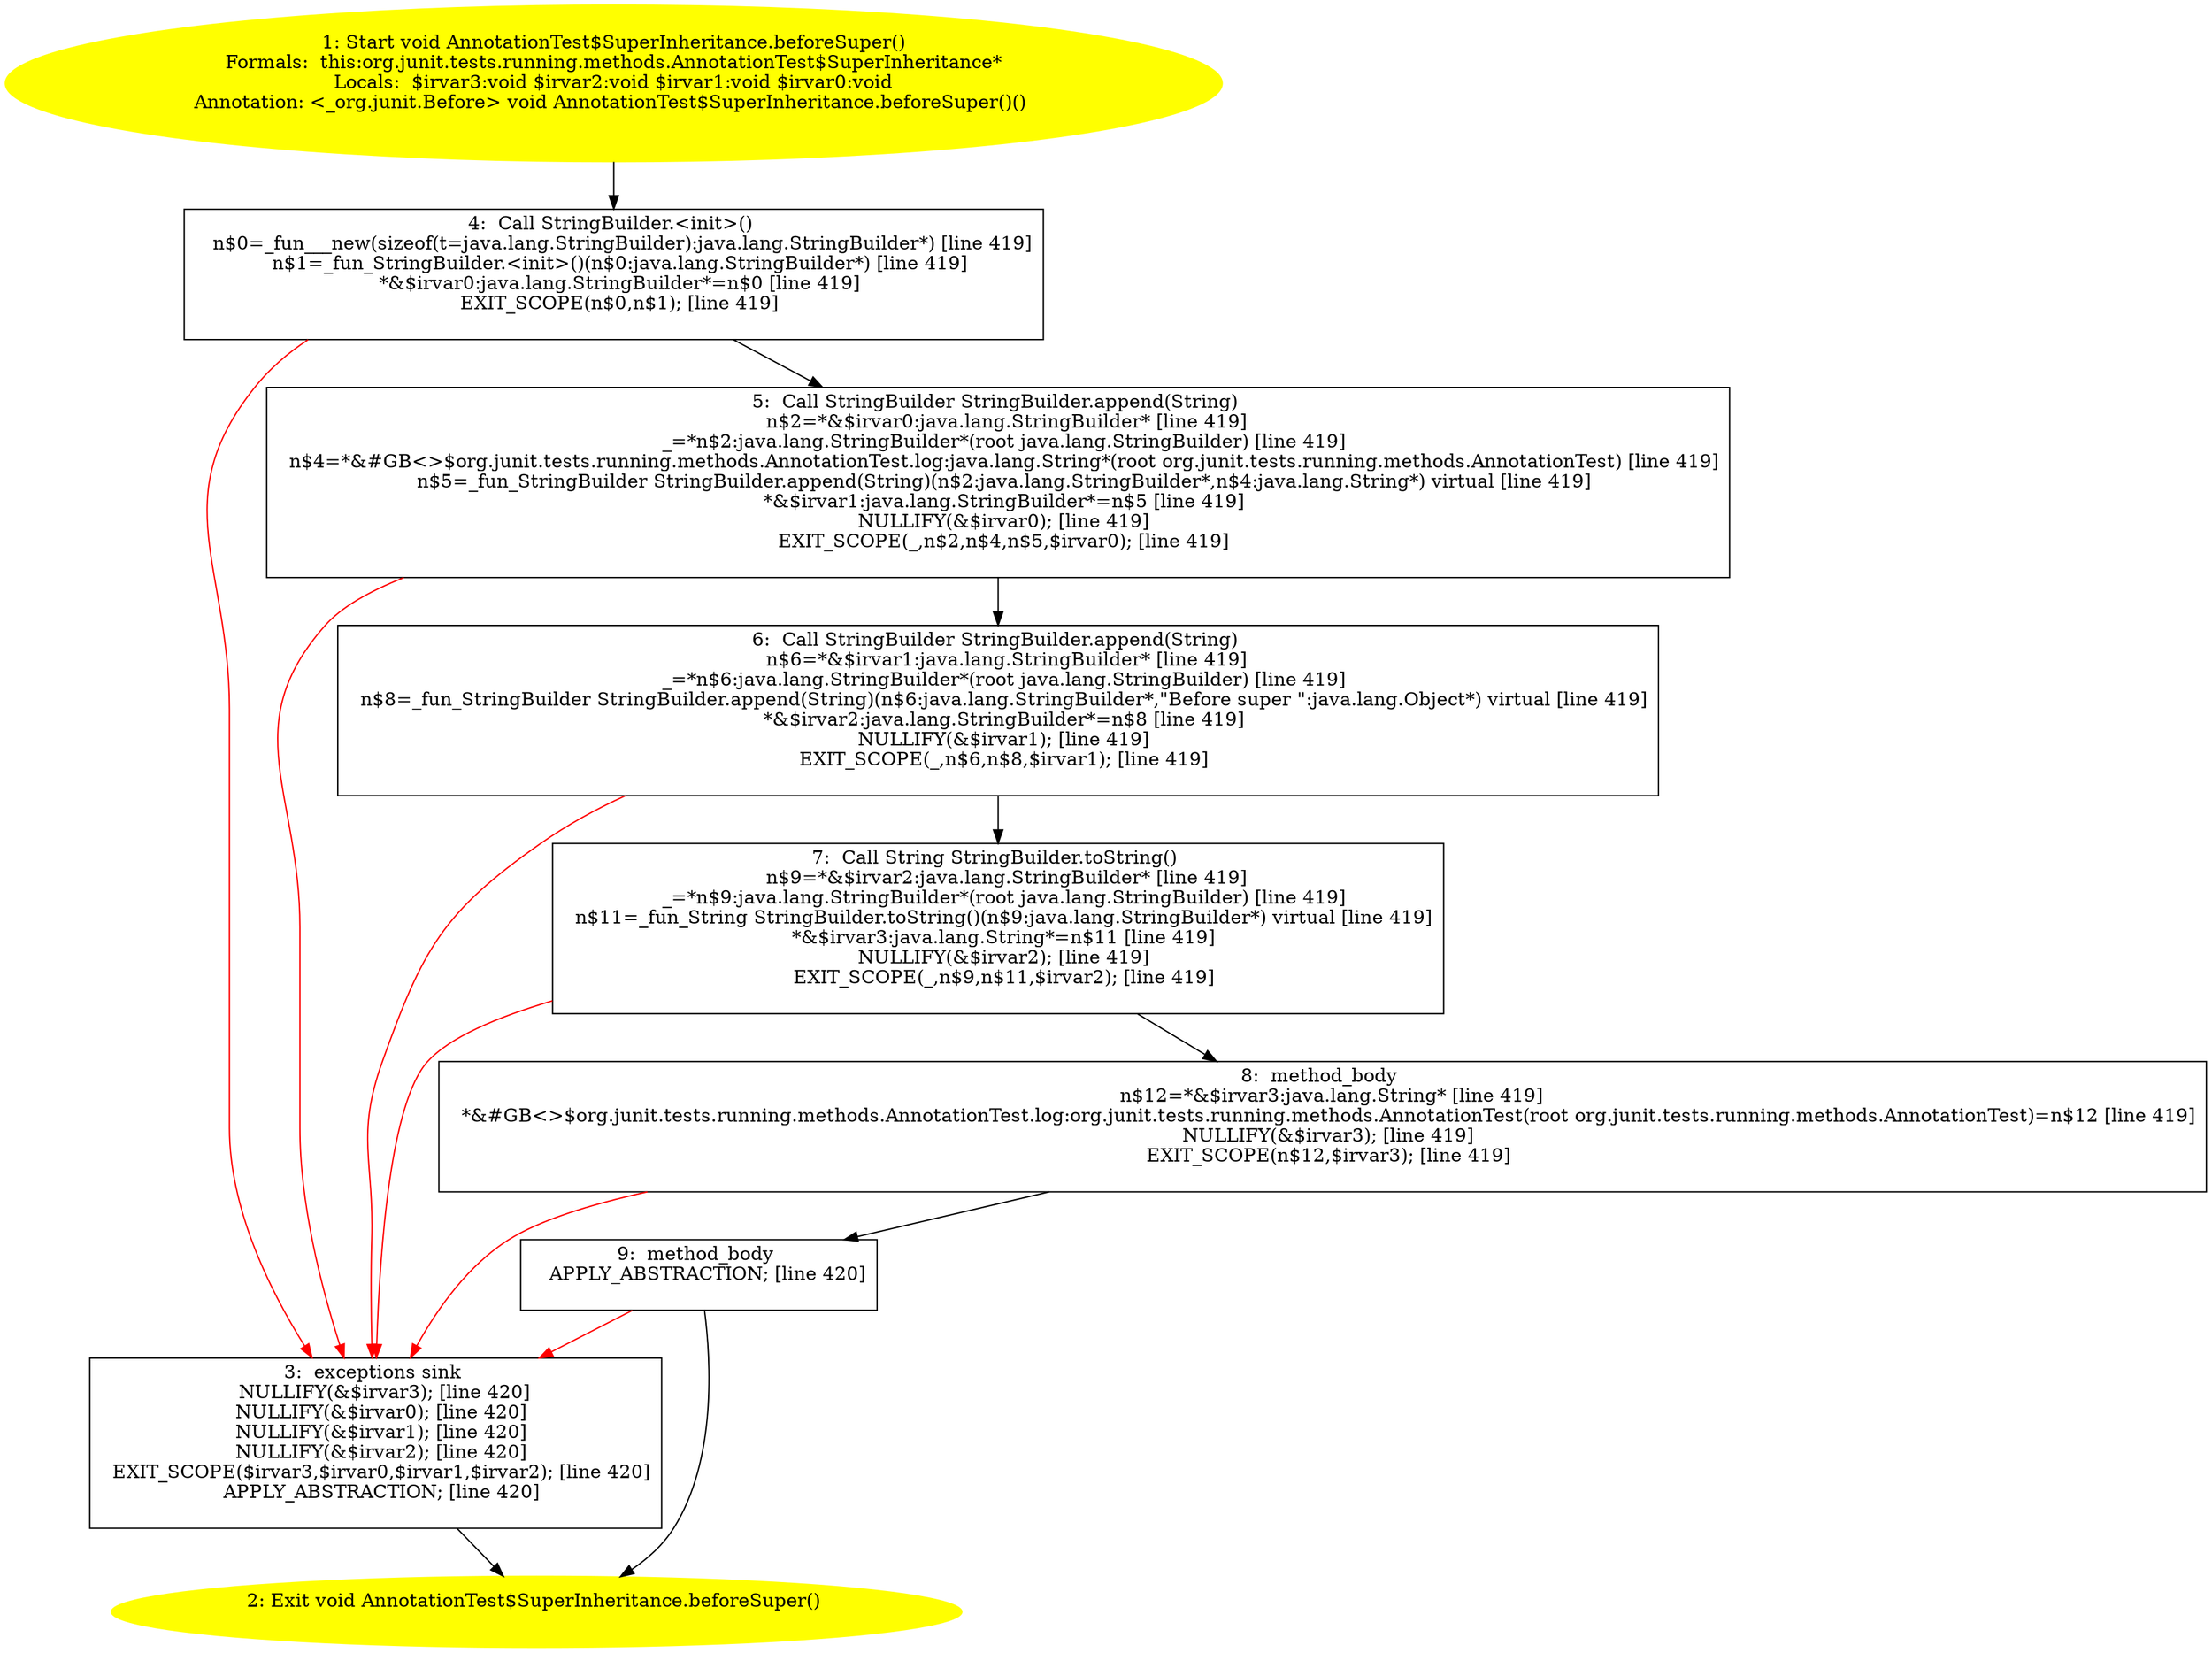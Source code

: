 /* @generated */
digraph cfg {
"org.junit.tests.running.methods.AnnotationTest$SuperInheritance.beforeSuper():void.dd443607a0f3ab36efe364cc1c4a3f04_1" [label="1: Start void AnnotationTest$SuperInheritance.beforeSuper()\nFormals:  this:org.junit.tests.running.methods.AnnotationTest$SuperInheritance*\nLocals:  $irvar3:void $irvar2:void $irvar1:void $irvar0:void\nAnnotation: <_org.junit.Before> void AnnotationTest$SuperInheritance.beforeSuper()() \n  " color=yellow style=filled]
	

	 "org.junit.tests.running.methods.AnnotationTest$SuperInheritance.beforeSuper():void.dd443607a0f3ab36efe364cc1c4a3f04_1" -> "org.junit.tests.running.methods.AnnotationTest$SuperInheritance.beforeSuper():void.dd443607a0f3ab36efe364cc1c4a3f04_4" ;
"org.junit.tests.running.methods.AnnotationTest$SuperInheritance.beforeSuper():void.dd443607a0f3ab36efe364cc1c4a3f04_2" [label="2: Exit void AnnotationTest$SuperInheritance.beforeSuper() \n  " color=yellow style=filled]
	

"org.junit.tests.running.methods.AnnotationTest$SuperInheritance.beforeSuper():void.dd443607a0f3ab36efe364cc1c4a3f04_3" [label="3:  exceptions sink \n   NULLIFY(&$irvar3); [line 420]\n  NULLIFY(&$irvar0); [line 420]\n  NULLIFY(&$irvar1); [line 420]\n  NULLIFY(&$irvar2); [line 420]\n  EXIT_SCOPE($irvar3,$irvar0,$irvar1,$irvar2); [line 420]\n  APPLY_ABSTRACTION; [line 420]\n " shape="box"]
	

	 "org.junit.tests.running.methods.AnnotationTest$SuperInheritance.beforeSuper():void.dd443607a0f3ab36efe364cc1c4a3f04_3" -> "org.junit.tests.running.methods.AnnotationTest$SuperInheritance.beforeSuper():void.dd443607a0f3ab36efe364cc1c4a3f04_2" ;
"org.junit.tests.running.methods.AnnotationTest$SuperInheritance.beforeSuper():void.dd443607a0f3ab36efe364cc1c4a3f04_4" [label="4:  Call StringBuilder.<init>() \n   n$0=_fun___new(sizeof(t=java.lang.StringBuilder):java.lang.StringBuilder*) [line 419]\n  n$1=_fun_StringBuilder.<init>()(n$0:java.lang.StringBuilder*) [line 419]\n  *&$irvar0:java.lang.StringBuilder*=n$0 [line 419]\n  EXIT_SCOPE(n$0,n$1); [line 419]\n " shape="box"]
	

	 "org.junit.tests.running.methods.AnnotationTest$SuperInheritance.beforeSuper():void.dd443607a0f3ab36efe364cc1c4a3f04_4" -> "org.junit.tests.running.methods.AnnotationTest$SuperInheritance.beforeSuper():void.dd443607a0f3ab36efe364cc1c4a3f04_5" ;
	 "org.junit.tests.running.methods.AnnotationTest$SuperInheritance.beforeSuper():void.dd443607a0f3ab36efe364cc1c4a3f04_4" -> "org.junit.tests.running.methods.AnnotationTest$SuperInheritance.beforeSuper():void.dd443607a0f3ab36efe364cc1c4a3f04_3" [color="red" ];
"org.junit.tests.running.methods.AnnotationTest$SuperInheritance.beforeSuper():void.dd443607a0f3ab36efe364cc1c4a3f04_5" [label="5:  Call StringBuilder StringBuilder.append(String) \n   n$2=*&$irvar0:java.lang.StringBuilder* [line 419]\n  _=*n$2:java.lang.StringBuilder*(root java.lang.StringBuilder) [line 419]\n  n$4=*&#GB<>$org.junit.tests.running.methods.AnnotationTest.log:java.lang.String*(root org.junit.tests.running.methods.AnnotationTest) [line 419]\n  n$5=_fun_StringBuilder StringBuilder.append(String)(n$2:java.lang.StringBuilder*,n$4:java.lang.String*) virtual [line 419]\n  *&$irvar1:java.lang.StringBuilder*=n$5 [line 419]\n  NULLIFY(&$irvar0); [line 419]\n  EXIT_SCOPE(_,n$2,n$4,n$5,$irvar0); [line 419]\n " shape="box"]
	

	 "org.junit.tests.running.methods.AnnotationTest$SuperInheritance.beforeSuper():void.dd443607a0f3ab36efe364cc1c4a3f04_5" -> "org.junit.tests.running.methods.AnnotationTest$SuperInheritance.beforeSuper():void.dd443607a0f3ab36efe364cc1c4a3f04_6" ;
	 "org.junit.tests.running.methods.AnnotationTest$SuperInheritance.beforeSuper():void.dd443607a0f3ab36efe364cc1c4a3f04_5" -> "org.junit.tests.running.methods.AnnotationTest$SuperInheritance.beforeSuper():void.dd443607a0f3ab36efe364cc1c4a3f04_3" [color="red" ];
"org.junit.tests.running.methods.AnnotationTest$SuperInheritance.beforeSuper():void.dd443607a0f3ab36efe364cc1c4a3f04_6" [label="6:  Call StringBuilder StringBuilder.append(String) \n   n$6=*&$irvar1:java.lang.StringBuilder* [line 419]\n  _=*n$6:java.lang.StringBuilder*(root java.lang.StringBuilder) [line 419]\n  n$8=_fun_StringBuilder StringBuilder.append(String)(n$6:java.lang.StringBuilder*,\"Before super \":java.lang.Object*) virtual [line 419]\n  *&$irvar2:java.lang.StringBuilder*=n$8 [line 419]\n  NULLIFY(&$irvar1); [line 419]\n  EXIT_SCOPE(_,n$6,n$8,$irvar1); [line 419]\n " shape="box"]
	

	 "org.junit.tests.running.methods.AnnotationTest$SuperInheritance.beforeSuper():void.dd443607a0f3ab36efe364cc1c4a3f04_6" -> "org.junit.tests.running.methods.AnnotationTest$SuperInheritance.beforeSuper():void.dd443607a0f3ab36efe364cc1c4a3f04_7" ;
	 "org.junit.tests.running.methods.AnnotationTest$SuperInheritance.beforeSuper():void.dd443607a0f3ab36efe364cc1c4a3f04_6" -> "org.junit.tests.running.methods.AnnotationTest$SuperInheritance.beforeSuper():void.dd443607a0f3ab36efe364cc1c4a3f04_3" [color="red" ];
"org.junit.tests.running.methods.AnnotationTest$SuperInheritance.beforeSuper():void.dd443607a0f3ab36efe364cc1c4a3f04_7" [label="7:  Call String StringBuilder.toString() \n   n$9=*&$irvar2:java.lang.StringBuilder* [line 419]\n  _=*n$9:java.lang.StringBuilder*(root java.lang.StringBuilder) [line 419]\n  n$11=_fun_String StringBuilder.toString()(n$9:java.lang.StringBuilder*) virtual [line 419]\n  *&$irvar3:java.lang.String*=n$11 [line 419]\n  NULLIFY(&$irvar2); [line 419]\n  EXIT_SCOPE(_,n$9,n$11,$irvar2); [line 419]\n " shape="box"]
	

	 "org.junit.tests.running.methods.AnnotationTest$SuperInheritance.beforeSuper():void.dd443607a0f3ab36efe364cc1c4a3f04_7" -> "org.junit.tests.running.methods.AnnotationTest$SuperInheritance.beforeSuper():void.dd443607a0f3ab36efe364cc1c4a3f04_8" ;
	 "org.junit.tests.running.methods.AnnotationTest$SuperInheritance.beforeSuper():void.dd443607a0f3ab36efe364cc1c4a3f04_7" -> "org.junit.tests.running.methods.AnnotationTest$SuperInheritance.beforeSuper():void.dd443607a0f3ab36efe364cc1c4a3f04_3" [color="red" ];
"org.junit.tests.running.methods.AnnotationTest$SuperInheritance.beforeSuper():void.dd443607a0f3ab36efe364cc1c4a3f04_8" [label="8:  method_body \n   n$12=*&$irvar3:java.lang.String* [line 419]\n  *&#GB<>$org.junit.tests.running.methods.AnnotationTest.log:org.junit.tests.running.methods.AnnotationTest(root org.junit.tests.running.methods.AnnotationTest)=n$12 [line 419]\n  NULLIFY(&$irvar3); [line 419]\n  EXIT_SCOPE(n$12,$irvar3); [line 419]\n " shape="box"]
	

	 "org.junit.tests.running.methods.AnnotationTest$SuperInheritance.beforeSuper():void.dd443607a0f3ab36efe364cc1c4a3f04_8" -> "org.junit.tests.running.methods.AnnotationTest$SuperInheritance.beforeSuper():void.dd443607a0f3ab36efe364cc1c4a3f04_9" ;
	 "org.junit.tests.running.methods.AnnotationTest$SuperInheritance.beforeSuper():void.dd443607a0f3ab36efe364cc1c4a3f04_8" -> "org.junit.tests.running.methods.AnnotationTest$SuperInheritance.beforeSuper():void.dd443607a0f3ab36efe364cc1c4a3f04_3" [color="red" ];
"org.junit.tests.running.methods.AnnotationTest$SuperInheritance.beforeSuper():void.dd443607a0f3ab36efe364cc1c4a3f04_9" [label="9:  method_body \n   APPLY_ABSTRACTION; [line 420]\n " shape="box"]
	

	 "org.junit.tests.running.methods.AnnotationTest$SuperInheritance.beforeSuper():void.dd443607a0f3ab36efe364cc1c4a3f04_9" -> "org.junit.tests.running.methods.AnnotationTest$SuperInheritance.beforeSuper():void.dd443607a0f3ab36efe364cc1c4a3f04_2" ;
	 "org.junit.tests.running.methods.AnnotationTest$SuperInheritance.beforeSuper():void.dd443607a0f3ab36efe364cc1c4a3f04_9" -> "org.junit.tests.running.methods.AnnotationTest$SuperInheritance.beforeSuper():void.dd443607a0f3ab36efe364cc1c4a3f04_3" [color="red" ];
}
